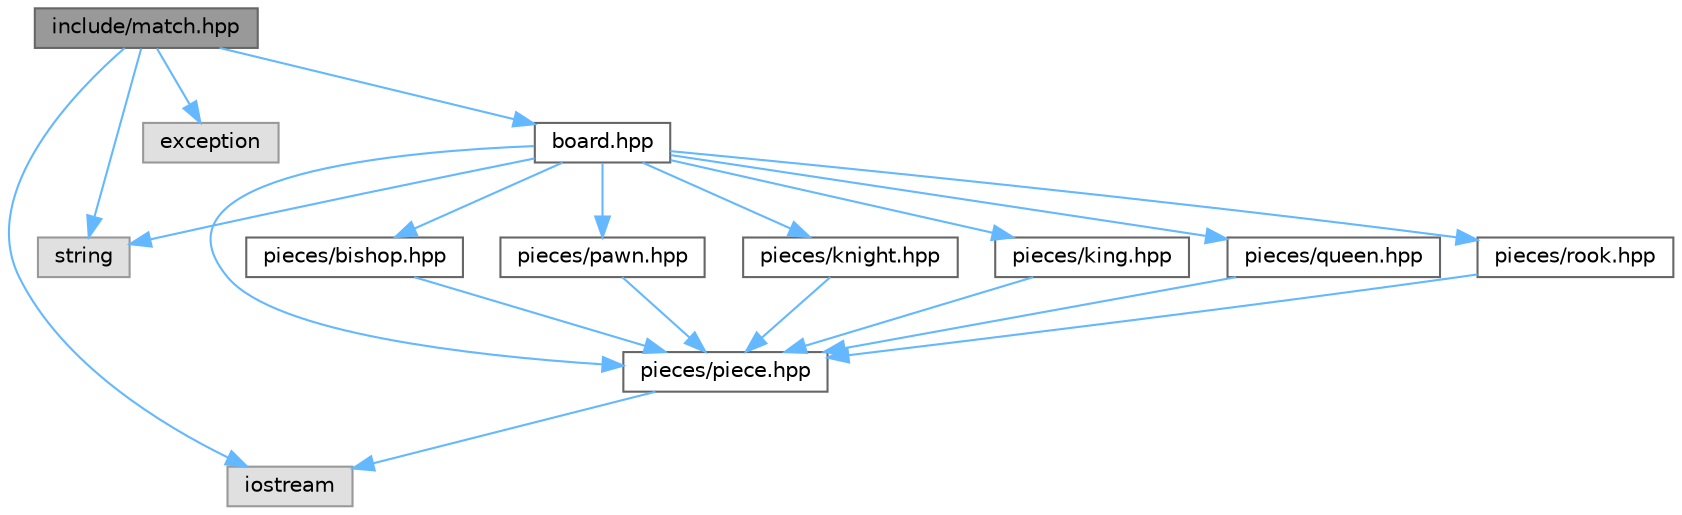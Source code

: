 digraph "include/match.hpp"
{
 // LATEX_PDF_SIZE
  bgcolor="transparent";
  edge [fontname=Helvetica,fontsize=10,labelfontname=Helvetica,labelfontsize=10];
  node [fontname=Helvetica,fontsize=10,shape=box,height=0.2,width=0.4];
  Node1 [label="include/match.hpp",height=0.2,width=0.4,color="gray40", fillcolor="grey60", style="filled", fontcolor="black",tooltip="Superclasse com a lógica da match."];
  Node1 -> Node2 [color="steelblue1",style="solid"];
  Node2 [label="iostream",height=0.2,width=0.4,color="grey60", fillcolor="#E0E0E0", style="filled",tooltip=" "];
  Node1 -> Node3 [color="steelblue1",style="solid"];
  Node3 [label="string",height=0.2,width=0.4,color="grey60", fillcolor="#E0E0E0", style="filled",tooltip=" "];
  Node1 -> Node4 [color="steelblue1",style="solid"];
  Node4 [label="exception",height=0.2,width=0.4,color="grey60", fillcolor="#E0E0E0", style="filled",tooltip=" "];
  Node1 -> Node5 [color="steelblue1",style="solid"];
  Node5 [label="board.hpp",height=0.2,width=0.4,color="grey40", fillcolor="white", style="filled",URL="$board_8hpp.html",tooltip="Superclasse com a lógica do board."];
  Node5 -> Node3 [color="steelblue1",style="solid"];
  Node5 -> Node6 [color="steelblue1",style="solid"];
  Node6 [label="pieces/piece.hpp",height=0.2,width=0.4,color="grey40", fillcolor="white", style="filled",URL="$piece_8hpp.html",tooltip="Superclasse com a lógica de piece."];
  Node6 -> Node2 [color="steelblue1",style="solid"];
  Node5 -> Node7 [color="steelblue1",style="solid"];
  Node7 [label="pieces/bishop.hpp",height=0.2,width=0.4,color="grey40", fillcolor="white", style="filled",URL="$bishop_8hpp.html",tooltip="Subclasse com a lógica do bishop."];
  Node7 -> Node6 [color="steelblue1",style="solid"];
  Node5 -> Node8 [color="steelblue1",style="solid"];
  Node8 [label="pieces/pawn.hpp",height=0.2,width=0.4,color="grey40", fillcolor="white", style="filled",URL="$pawn_8hpp.html",tooltip="Subclasse com a lógica do pawn."];
  Node8 -> Node6 [color="steelblue1",style="solid"];
  Node5 -> Node9 [color="steelblue1",style="solid"];
  Node9 [label="pieces/knight.hpp",height=0.2,width=0.4,color="grey40", fillcolor="white", style="filled",URL="$knight_8hpp.html",tooltip="Subclasse com a lógica do knight."];
  Node9 -> Node6 [color="steelblue1",style="solid"];
  Node5 -> Node10 [color="steelblue1",style="solid"];
  Node10 [label="pieces/king.hpp",height=0.2,width=0.4,color="grey40", fillcolor="white", style="filled",URL="$king_8hpp.html",tooltip="Subclasse com a lógica do king."];
  Node10 -> Node6 [color="steelblue1",style="solid"];
  Node5 -> Node11 [color="steelblue1",style="solid"];
  Node11 [label="pieces/queen.hpp",height=0.2,width=0.4,color="grey40", fillcolor="white", style="filled",URL="$queen_8hpp.html",tooltip="Sublasse com a lógica da queen."];
  Node11 -> Node6 [color="steelblue1",style="solid"];
  Node5 -> Node12 [color="steelblue1",style="solid"];
  Node12 [label="pieces/rook.hpp",height=0.2,width=0.4,color="grey40", fillcolor="white", style="filled",URL="$rook_8hpp.html",tooltip="Subclasse com a lógica do rook."];
  Node12 -> Node6 [color="steelblue1",style="solid"];
}
